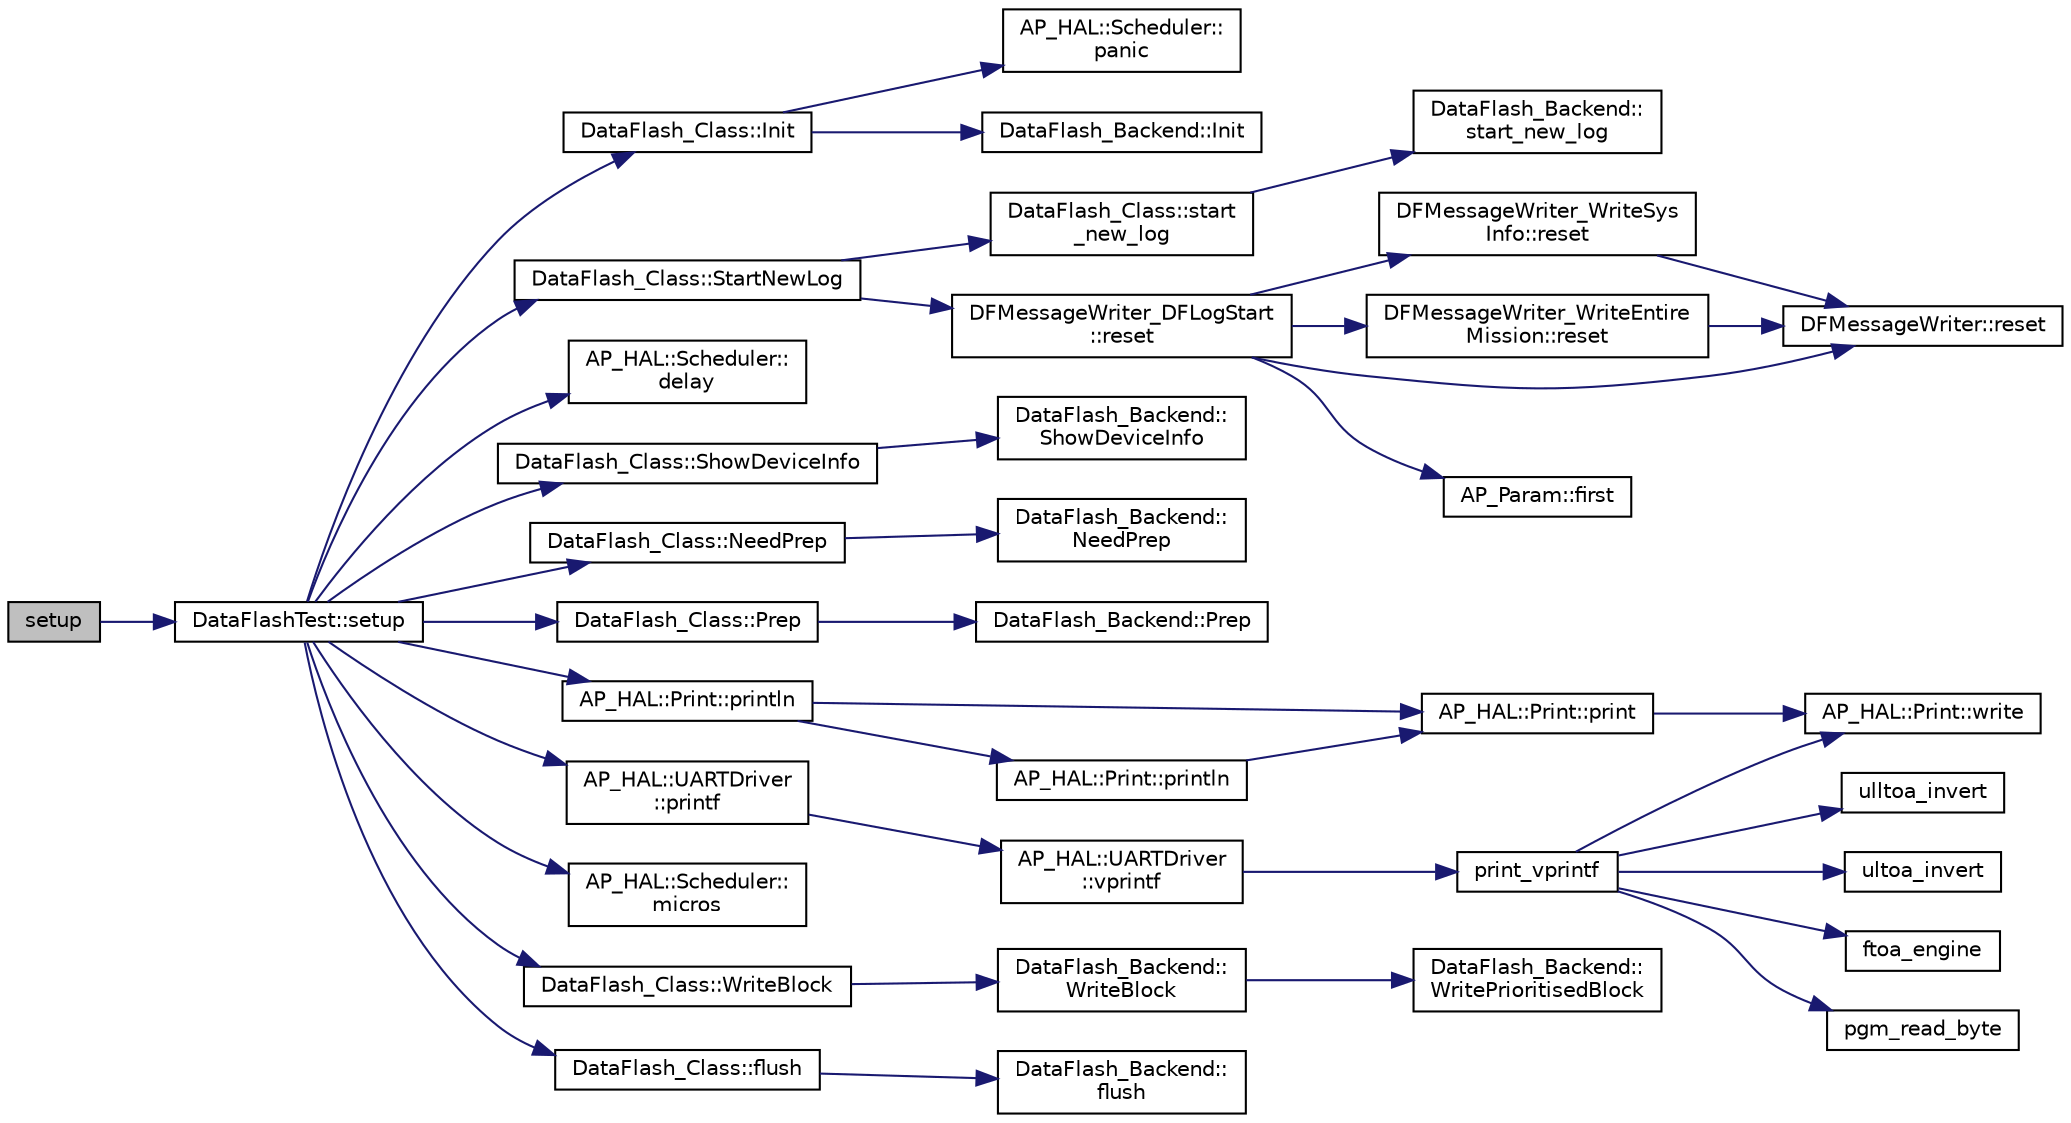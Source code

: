 digraph "setup"
{
 // INTERACTIVE_SVG=YES
  edge [fontname="Helvetica",fontsize="10",labelfontname="Helvetica",labelfontsize="10"];
  node [fontname="Helvetica",fontsize="10",shape=record];
  rankdir="LR";
  Node1 [label="setup",height=0.2,width=0.4,color="black", fillcolor="grey75", style="filled", fontcolor="black"];
  Node1 -> Node2 [color="midnightblue",fontsize="10",style="solid",fontname="Helvetica"];
  Node2 [label="DataFlashTest::setup",height=0.2,width=0.4,color="black", fillcolor="white", style="filled",URL="$classDataFlashTest.html#a8f812fa07edbffe61dfd8d02fddea7f8"];
  Node2 -> Node3 [color="midnightblue",fontsize="10",style="solid",fontname="Helvetica"];
  Node3 [label="DataFlash_Class::Init",height=0.2,width=0.4,color="black", fillcolor="white", style="filled",URL="$classDataFlash__Class.html#aabebe7ff9db07e2890274fceaa81b063"];
  Node3 -> Node4 [color="midnightblue",fontsize="10",style="solid",fontname="Helvetica"];
  Node4 [label="AP_HAL::Scheduler::\lpanic",height=0.2,width=0.4,color="black", fillcolor="white", style="filled",URL="$classAP__HAL_1_1Scheduler.html#ac08c02070405b6cc1d7241025acb5101"];
  Node3 -> Node5 [color="midnightblue",fontsize="10",style="solid",fontname="Helvetica"];
  Node5 [label="DataFlash_Backend::Init",height=0.2,width=0.4,color="black", fillcolor="white", style="filled",URL="$classDataFlash__Backend.html#a9eb55405ad9c2501a092da3f659c5a4a"];
  Node2 -> Node6 [color="midnightblue",fontsize="10",style="solid",fontname="Helvetica"];
  Node6 [label="AP_HAL::Print::println",height=0.2,width=0.4,color="black", fillcolor="white", style="filled",URL="$classAP__HAL_1_1Print.html#ad337ce3f7977411b7d34d47a51e5737e"];
  Node6 -> Node7 [color="midnightblue",fontsize="10",style="solid",fontname="Helvetica"];
  Node7 [label="AP_HAL::Print::print",height=0.2,width=0.4,color="black", fillcolor="white", style="filled",URL="$classAP__HAL_1_1Print.html#acfe80773011eb17dfb52c2fba517a093"];
  Node7 -> Node8 [color="midnightblue",fontsize="10",style="solid",fontname="Helvetica"];
  Node8 [label="AP_HAL::Print::write",height=0.2,width=0.4,color="black", fillcolor="white", style="filled",URL="$classAP__HAL_1_1Print.html#acc65391952a43334f8f5c9bef341f501"];
  Node6 -> Node9 [color="midnightblue",fontsize="10",style="solid",fontname="Helvetica"];
  Node9 [label="AP_HAL::Print::println",height=0.2,width=0.4,color="black", fillcolor="white", style="filled",URL="$classAP__HAL_1_1Print.html#a169b128f9e22f0c15883768f580541a2"];
  Node9 -> Node7 [color="midnightblue",fontsize="10",style="solid",fontname="Helvetica"];
  Node2 -> Node10 [color="midnightblue",fontsize="10",style="solid",fontname="Helvetica"];
  Node10 [label="AP_HAL::Scheduler::\ldelay",height=0.2,width=0.4,color="black", fillcolor="white", style="filled",URL="$classAP__HAL_1_1Scheduler.html#ab3175e2e6223ccfe82f957e41cc12b26"];
  Node2 -> Node11 [color="midnightblue",fontsize="10",style="solid",fontname="Helvetica"];
  Node11 [label="DataFlash_Class::ShowDeviceInfo",height=0.2,width=0.4,color="black", fillcolor="white", style="filled",URL="$classDataFlash__Class.html#a179949ac13af9c697249e426d18456e4"];
  Node11 -> Node12 [color="midnightblue",fontsize="10",style="solid",fontname="Helvetica"];
  Node12 [label="DataFlash_Backend::\lShowDeviceInfo",height=0.2,width=0.4,color="black", fillcolor="white", style="filled",URL="$classDataFlash__Backend.html#a0b68aeeb54b214aead2d597773afcf08"];
  Node2 -> Node13 [color="midnightblue",fontsize="10",style="solid",fontname="Helvetica"];
  Node13 [label="DataFlash_Class::NeedPrep",height=0.2,width=0.4,color="black", fillcolor="white", style="filled",URL="$classDataFlash__Class.html#a25205f61e9f81e241851833ac864541c"];
  Node13 -> Node14 [color="midnightblue",fontsize="10",style="solid",fontname="Helvetica"];
  Node14 [label="DataFlash_Backend::\lNeedPrep",height=0.2,width=0.4,color="black", fillcolor="white", style="filled",URL="$classDataFlash__Backend.html#a7bd465870451c6e3e09f3718b0c4c346"];
  Node2 -> Node15 [color="midnightblue",fontsize="10",style="solid",fontname="Helvetica"];
  Node15 [label="DataFlash_Class::Prep",height=0.2,width=0.4,color="black", fillcolor="white", style="filled",URL="$classDataFlash__Class.html#a65077b33c55004bee38cd4a6ca6ae489"];
  Node15 -> Node16 [color="midnightblue",fontsize="10",style="solid",fontname="Helvetica"];
  Node16 [label="DataFlash_Backend::Prep",height=0.2,width=0.4,color="black", fillcolor="white", style="filled",URL="$classDataFlash__Backend.html#a0dacda7d8da1d2b548e1dd6fc6f04b64"];
  Node2 -> Node17 [color="midnightblue",fontsize="10",style="solid",fontname="Helvetica"];
  Node17 [label="DataFlash_Class::StartNewLog",height=0.2,width=0.4,color="black", fillcolor="white", style="filled",URL="$classDataFlash__Class.html#a0801c32eb59382ffe15f9205ac79c04f"];
  Node17 -> Node18 [color="midnightblue",fontsize="10",style="solid",fontname="Helvetica"];
  Node18 [label="DataFlash_Class::start\l_new_log",height=0.2,width=0.4,color="black", fillcolor="white", style="filled",URL="$classDataFlash__Class.html#aed3a1ee8a55500987fd326c687d62a4b"];
  Node18 -> Node19 [color="midnightblue",fontsize="10",style="solid",fontname="Helvetica"];
  Node19 [label="DataFlash_Backend::\lstart_new_log",height=0.2,width=0.4,color="black", fillcolor="white", style="filled",URL="$classDataFlash__Backend.html#a5ff05c4c6461f5bfe61798adb4205a38"];
  Node17 -> Node20 [color="midnightblue",fontsize="10",style="solid",fontname="Helvetica"];
  Node20 [label="DFMessageWriter_DFLogStart\l::reset",height=0.2,width=0.4,color="black", fillcolor="white", style="filled",URL="$classDFMessageWriter__DFLogStart.html#a298284c23dd9bb5f2010169d9fe3dc72"];
  Node20 -> Node21 [color="midnightblue",fontsize="10",style="solid",fontname="Helvetica"];
  Node21 [label="DFMessageWriter::reset",height=0.2,width=0.4,color="black", fillcolor="white", style="filled",URL="$classDFMessageWriter.html#aaed0c60da70c5d7057dc29bd7edabeae"];
  Node20 -> Node22 [color="midnightblue",fontsize="10",style="solid",fontname="Helvetica"];
  Node22 [label="DFMessageWriter_WriteSys\lInfo::reset",height=0.2,width=0.4,color="black", fillcolor="white", style="filled",URL="$classDFMessageWriter__WriteSysInfo.html#ac0611dec2227deff4927ffa51089d79c"];
  Node22 -> Node21 [color="midnightblue",fontsize="10",style="solid",fontname="Helvetica"];
  Node20 -> Node23 [color="midnightblue",fontsize="10",style="solid",fontname="Helvetica"];
  Node23 [label="DFMessageWriter_WriteEntire\lMission::reset",height=0.2,width=0.4,color="black", fillcolor="white", style="filled",URL="$classDFMessageWriter__WriteEntireMission.html#aa91680967fb86ffb09b3169f23bb0496"];
  Node23 -> Node21 [color="midnightblue",fontsize="10",style="solid",fontname="Helvetica"];
  Node20 -> Node24 [color="midnightblue",fontsize="10",style="solid",fontname="Helvetica"];
  Node24 [label="AP_Param::first",height=0.2,width=0.4,color="black", fillcolor="white", style="filled",URL="$classAP__Param.html#adc0c44f152f0e3cbb12703b2a58d8f6b"];
  Node2 -> Node25 [color="midnightblue",fontsize="10",style="solid",fontname="Helvetica"];
  Node25 [label="AP_HAL::UARTDriver\l::printf",height=0.2,width=0.4,color="black", fillcolor="white", style="filled",URL="$classAP__HAL_1_1UARTDriver.html#a65c7824b8877f7a2f79365c8ffae8f56"];
  Node25 -> Node26 [color="midnightblue",fontsize="10",style="solid",fontname="Helvetica"];
  Node26 [label="AP_HAL::UARTDriver\l::vprintf",height=0.2,width=0.4,color="black", fillcolor="white", style="filled",URL="$classAP__HAL_1_1UARTDriver.html#aa8abfb6d6641299472c29ac1edde559f"];
  Node26 -> Node27 [color="midnightblue",fontsize="10",style="solid",fontname="Helvetica"];
  Node27 [label="print_vprintf",height=0.2,width=0.4,color="black", fillcolor="white", style="filled",URL="$print__vprintf_8cpp.html#a473b9349f4b086b552a21eb8fe057016"];
  Node27 -> Node8 [color="midnightblue",fontsize="10",style="solid",fontname="Helvetica"];
  Node27 -> Node28 [color="midnightblue",fontsize="10",style="solid",fontname="Helvetica"];
  Node28 [label="ftoa_engine",height=0.2,width=0.4,color="black", fillcolor="white", style="filled",URL="$ftoa__engine_8cpp.html#a1c28234da8f20b43c85890d4bb452947"];
  Node27 -> Node29 [color="midnightblue",fontsize="10",style="solid",fontname="Helvetica"];
  Node29 [label="pgm_read_byte",height=0.2,width=0.4,color="black", fillcolor="white", style="filled",URL="$AP__Progmem_8h.html#a1514e0408e036062b4af844baaf567da"];
  Node27 -> Node30 [color="midnightblue",fontsize="10",style="solid",fontname="Helvetica"];
  Node30 [label="ulltoa_invert",height=0.2,width=0.4,color="black", fillcolor="white", style="filled",URL="$utoa__invert_8cpp.html#a34926f552460b47c414ec4d83b32815c"];
  Node27 -> Node31 [color="midnightblue",fontsize="10",style="solid",fontname="Helvetica"];
  Node31 [label="ultoa_invert",height=0.2,width=0.4,color="black", fillcolor="white", style="filled",URL="$utoa__invert_8cpp.html#a5d99bba8e697c1e11da489d88fca8559"];
  Node2 -> Node32 [color="midnightblue",fontsize="10",style="solid",fontname="Helvetica"];
  Node32 [label="AP_HAL::Scheduler::\lmicros",height=0.2,width=0.4,color="black", fillcolor="white", style="filled",URL="$classAP__HAL_1_1Scheduler.html#add46d722bfb08a16f220e63591654e46"];
  Node2 -> Node33 [color="midnightblue",fontsize="10",style="solid",fontname="Helvetica"];
  Node33 [label="DataFlash_Class::WriteBlock",height=0.2,width=0.4,color="black", fillcolor="white", style="filled",URL="$classDataFlash__Class.html#a2838cdd106ad3dd8da69a45dd64117ca"];
  Node33 -> Node34 [color="midnightblue",fontsize="10",style="solid",fontname="Helvetica"];
  Node34 [label="DataFlash_Backend::\lWriteBlock",height=0.2,width=0.4,color="black", fillcolor="white", style="filled",URL="$classDataFlash__Backend.html#aed94b3ad1fd7333ddd7c2e20c3433d52"];
  Node34 -> Node35 [color="midnightblue",fontsize="10",style="solid",fontname="Helvetica"];
  Node35 [label="DataFlash_Backend::\lWritePrioritisedBlock",height=0.2,width=0.4,color="black", fillcolor="white", style="filled",URL="$classDataFlash__Backend.html#a0807326aa0d3df61375bc1c949d2a125"];
  Node2 -> Node36 [color="midnightblue",fontsize="10",style="solid",fontname="Helvetica"];
  Node36 [label="DataFlash_Class::flush",height=0.2,width=0.4,color="black", fillcolor="white", style="filled",URL="$classDataFlash__Class.html#a1779f0130b693b5c5990074764635137"];
  Node36 -> Node37 [color="midnightblue",fontsize="10",style="solid",fontname="Helvetica"];
  Node37 [label="DataFlash_Backend::\lflush",height=0.2,width=0.4,color="black", fillcolor="white", style="filled",URL="$classDataFlash__Backend.html#ac15c8a2c2e54ef68629d9c2f4402c14c"];
}
